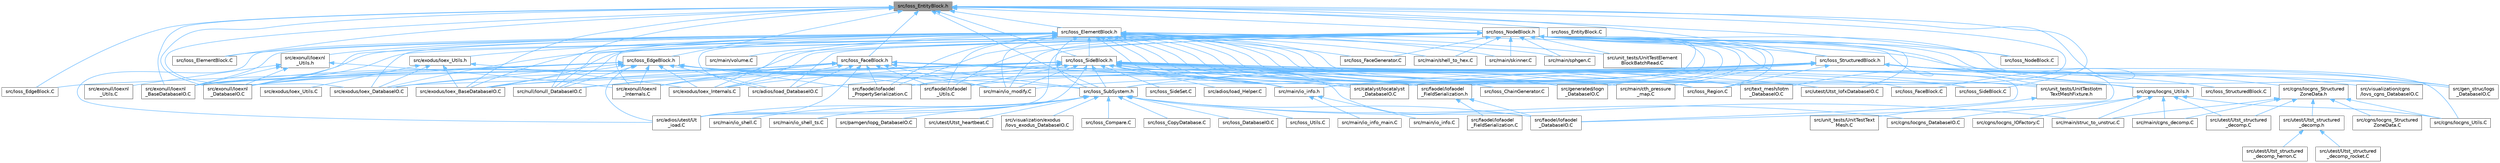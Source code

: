 digraph "src/Ioss_EntityBlock.h"
{
 // INTERACTIVE_SVG=YES
 // LATEX_PDF_SIZE
  bgcolor="transparent";
  edge [fontname=Helvetica,fontsize=10,labelfontname=Helvetica,labelfontsize=10];
  node [fontname=Helvetica,fontsize=10,shape=box,height=0.2,width=0.4];
  Node1 [id="Node000001",label="src/Ioss_EntityBlock.h",height=0.2,width=0.4,color="gray40", fillcolor="grey60", style="filled", fontcolor="black",tooltip=" "];
  Node1 -> Node2 [id="edge1_Node000001_Node000002",dir="back",color="steelblue1",style="solid",tooltip=" "];
  Node2 [id="Node000002",label="src/Ioss_EdgeBlock.C",height=0.2,width=0.4,color="grey40", fillcolor="white", style="filled",URL="$Ioss__EdgeBlock_8C.html",tooltip=" "];
  Node1 -> Node3 [id="edge2_Node000001_Node000003",dir="back",color="steelblue1",style="solid",tooltip=" "];
  Node3 [id="Node000003",label="src/Ioss_EdgeBlock.h",height=0.2,width=0.4,color="grey40", fillcolor="white", style="filled",URL="$Ioss__EdgeBlock_8h.html",tooltip=" "];
  Node3 -> Node2 [id="edge3_Node000003_Node000002",dir="back",color="steelblue1",style="solid",tooltip=" "];
  Node3 -> Node4 [id="edge4_Node000003_Node000004",dir="back",color="steelblue1",style="solid",tooltip=" "];
  Node4 [id="Node000004",label="src/Ioss_Region.C",height=0.2,width=0.4,color="grey40", fillcolor="white", style="filled",URL="$Ioss__Region_8C.html",tooltip=" "];
  Node3 -> Node5 [id="edge5_Node000003_Node000005",dir="back",color="steelblue1",style="solid",tooltip=" "];
  Node5 [id="Node000005",label="src/Ioss_SubSystem.h",height=0.2,width=0.4,color="grey40", fillcolor="white", style="filled",URL="$Ioss__SubSystem_8h.html",tooltip=" "];
  Node5 -> Node6 [id="edge6_Node000005_Node000006",dir="back",color="steelblue1",style="solid",tooltip=" "];
  Node6 [id="Node000006",label="src/Ioss_Compare.C",height=0.2,width=0.4,color="grey40", fillcolor="white", style="filled",URL="$Ioss__Compare_8C.html",tooltip=" "];
  Node5 -> Node7 [id="edge7_Node000005_Node000007",dir="back",color="steelblue1",style="solid",tooltip=" "];
  Node7 [id="Node000007",label="src/Ioss_CopyDatabase.C",height=0.2,width=0.4,color="grey40", fillcolor="white", style="filled",URL="$Ioss__CopyDatabase_8C.html",tooltip=" "];
  Node5 -> Node8 [id="edge8_Node000005_Node000008",dir="back",color="steelblue1",style="solid",tooltip=" "];
  Node8 [id="Node000008",label="src/Ioss_DatabaseIO.C",height=0.2,width=0.4,color="grey40", fillcolor="white", style="filled",URL="$Ioss__DatabaseIO_8C.html",tooltip=" "];
  Node5 -> Node9 [id="edge9_Node000005_Node000009",dir="back",color="steelblue1",style="solid",tooltip=" "];
  Node9 [id="Node000009",label="src/Ioss_Utils.C",height=0.2,width=0.4,color="grey40", fillcolor="white", style="filled",URL="$Ioss__Utils_8C.html",tooltip=" "];
  Node5 -> Node10 [id="edge10_Node000005_Node000010",dir="back",color="steelblue1",style="solid",tooltip=" "];
  Node10 [id="Node000010",label="src/adios/utest/Ut\l_ioad.C",height=0.2,width=0.4,color="grey40", fillcolor="white", style="filled",URL="$Ut__ioad_8C.html",tooltip=" "];
  Node5 -> Node11 [id="edge11_Node000005_Node000011",dir="back",color="steelblue1",style="solid",tooltip=" "];
  Node11 [id="Node000011",label="src/cgns/Iocgns_DatabaseIO.C",height=0.2,width=0.4,color="grey40", fillcolor="white", style="filled",URL="$Iocgns__DatabaseIO_8C.html",tooltip=" "];
  Node5 -> Node12 [id="edge12_Node000005_Node000012",dir="back",color="steelblue1",style="solid",tooltip=" "];
  Node12 [id="Node000012",label="src/faodel/Iofaodel\l_DatabaseIO.C",height=0.2,width=0.4,color="grey40", fillcolor="white", style="filled",URL="$Iofaodel__DatabaseIO_8C.html",tooltip=" "];
  Node5 -> Node13 [id="edge13_Node000005_Node000013",dir="back",color="steelblue1",style="solid",tooltip=" "];
  Node13 [id="Node000013",label="src/main/io_shell.C",height=0.2,width=0.4,color="grey40", fillcolor="white", style="filled",URL="$io__shell_8C.html",tooltip=" "];
  Node5 -> Node14 [id="edge14_Node000005_Node000014",dir="back",color="steelblue1",style="solid",tooltip=" "];
  Node14 [id="Node000014",label="src/main/io_shell_ts.C",height=0.2,width=0.4,color="grey40", fillcolor="white", style="filled",URL="$io__shell__ts_8C.html",tooltip=" "];
  Node5 -> Node15 [id="edge15_Node000005_Node000015",dir="back",color="steelblue1",style="solid",tooltip=" "];
  Node15 [id="Node000015",label="src/main/struc_to_unstruc.C",height=0.2,width=0.4,color="grey40", fillcolor="white", style="filled",URL="$struc__to__unstruc_8C.html",tooltip=" "];
  Node5 -> Node16 [id="edge16_Node000005_Node000016",dir="back",color="steelblue1",style="solid",tooltip=" "];
  Node16 [id="Node000016",label="src/pamgen/Iopg_DatabaseIO.C",height=0.2,width=0.4,color="grey40", fillcolor="white", style="filled",URL="$Iopg__DatabaseIO_8C.html",tooltip=" "];
  Node5 -> Node17 [id="edge17_Node000005_Node000017",dir="back",color="steelblue1",style="solid",tooltip=" "];
  Node17 [id="Node000017",label="src/utest/Utst_heartbeat.C",height=0.2,width=0.4,color="grey40", fillcolor="white", style="filled",URL="$Utst__heartbeat_8C.html",tooltip=" "];
  Node5 -> Node18 [id="edge18_Node000005_Node000018",dir="back",color="steelblue1",style="solid",tooltip=" "];
  Node18 [id="Node000018",label="src/visualization/exodus\l/Iovs_exodus_DatabaseIO.C",height=0.2,width=0.4,color="grey40", fillcolor="white", style="filled",URL="$Iovs__exodus__DatabaseIO_8C.html",tooltip=" "];
  Node3 -> Node19 [id="edge19_Node000003_Node000019",dir="back",color="steelblue1",style="solid",tooltip=" "];
  Node19 [id="Node000019",label="src/adios/Ioad_DatabaseIO.C",height=0.2,width=0.4,color="grey40", fillcolor="white", style="filled",URL="$Ioad__DatabaseIO_8C.html",tooltip=" "];
  Node3 -> Node10 [id="edge20_Node000003_Node000010",dir="back",color="steelblue1",style="solid",tooltip=" "];
  Node3 -> Node20 [id="edge21_Node000003_Node000020",dir="back",color="steelblue1",style="solid",tooltip=" "];
  Node20 [id="Node000020",label="src/catalyst/Iocatalyst\l_DatabaseIO.C",height=0.2,width=0.4,color="grey40", fillcolor="white", style="filled",URL="$Iocatalyst__DatabaseIO_8C.html",tooltip=" "];
  Node3 -> Node21 [id="edge22_Node000003_Node000021",dir="back",color="steelblue1",style="solid",tooltip=" "];
  Node21 [id="Node000021",label="src/exodus/Ioex_BaseDatabaseIO.C",height=0.2,width=0.4,color="grey40", fillcolor="white", style="filled",URL="$Ioex__BaseDatabaseIO_8C.html",tooltip=" "];
  Node3 -> Node22 [id="edge23_Node000003_Node000022",dir="back",color="steelblue1",style="solid",tooltip=" "];
  Node22 [id="Node000022",label="src/exodus/Ioex_DatabaseIO.C",height=0.2,width=0.4,color="grey40", fillcolor="white", style="filled",URL="$Ioex__DatabaseIO_8C.html",tooltip=" "];
  Node3 -> Node23 [id="edge24_Node000003_Node000023",dir="back",color="steelblue1",style="solid",tooltip=" "];
  Node23 [id="Node000023",label="src/exodus/Ioex_Internals.C",height=0.2,width=0.4,color="grey40", fillcolor="white", style="filled",URL="$Ioex__Internals_8C.html",tooltip=" "];
  Node3 -> Node24 [id="edge25_Node000003_Node000024",dir="back",color="steelblue1",style="solid",tooltip=" "];
  Node24 [id="Node000024",label="src/exonull/Ioexnl\l_BaseDatabaseIO.C",height=0.2,width=0.4,color="grey40", fillcolor="white", style="filled",URL="$Ioexnl__BaseDatabaseIO_8C.html",tooltip=" "];
  Node3 -> Node25 [id="edge26_Node000003_Node000025",dir="back",color="steelblue1",style="solid",tooltip=" "];
  Node25 [id="Node000025",label="src/exonull/Ioexnl\l_DatabaseIO.C",height=0.2,width=0.4,color="grey40", fillcolor="white", style="filled",URL="$Ioexnl__DatabaseIO_8C.html",tooltip=" "];
  Node3 -> Node26 [id="edge27_Node000003_Node000026",dir="back",color="steelblue1",style="solid",tooltip=" "];
  Node26 [id="Node000026",label="src/exonull/Ioexnl\l_Internals.C",height=0.2,width=0.4,color="grey40", fillcolor="white", style="filled",URL="$Ioexnl__Internals_8C.html",tooltip=" "];
  Node3 -> Node27 [id="edge28_Node000003_Node000027",dir="back",color="steelblue1",style="solid",tooltip=" "];
  Node27 [id="Node000027",label="src/faodel/Iofaodel\l_FieldSerialization.h",height=0.2,width=0.4,color="grey40", fillcolor="white", style="filled",URL="$Iofaodel__FieldSerialization_8h.html",tooltip=" "];
  Node27 -> Node12 [id="edge29_Node000027_Node000012",dir="back",color="steelblue1",style="solid",tooltip=" "];
  Node27 -> Node28 [id="edge30_Node000027_Node000028",dir="back",color="steelblue1",style="solid",tooltip=" "];
  Node28 [id="Node000028",label="src/faodel/Iofaodel\l_FieldSerialization.C",height=0.2,width=0.4,color="grey40", fillcolor="white", style="filled",URL="$Iofaodel__FieldSerialization_8C.html",tooltip=" "];
  Node3 -> Node29 [id="edge31_Node000003_Node000029",dir="back",color="steelblue1",style="solid",tooltip=" "];
  Node29 [id="Node000029",label="src/faodel/Iofaodel\l_PropertySerialization.C",height=0.2,width=0.4,color="grey40", fillcolor="white", style="filled",URL="$Iofaodel__PropertySerialization_8C.html",tooltip=" "];
  Node3 -> Node30 [id="edge32_Node000003_Node000030",dir="back",color="steelblue1",style="solid",tooltip=" "];
  Node30 [id="Node000030",label="src/faodel/Iofaodel\l_Utils.C",height=0.2,width=0.4,color="grey40", fillcolor="white", style="filled",URL="$Iofaodel__Utils_8C.html",tooltip=" "];
  Node3 -> Node31 [id="edge33_Node000003_Node000031",dir="back",color="steelblue1",style="solid",tooltip=" "];
  Node31 [id="Node000031",label="src/main/io_info.h",height=0.2,width=0.4,color="grey40", fillcolor="white", style="filled",URL="$io__info_8h.html",tooltip=" "];
  Node31 -> Node32 [id="edge34_Node000031_Node000032",dir="back",color="steelblue1",style="solid",tooltip=" "];
  Node32 [id="Node000032",label="src/main/io_info.C",height=0.2,width=0.4,color="grey40", fillcolor="white", style="filled",URL="$io__info_8C.html",tooltip=" "];
  Node31 -> Node33 [id="edge35_Node000031_Node000033",dir="back",color="steelblue1",style="solid",tooltip=" "];
  Node33 [id="Node000033",label="src/main/io_info_main.C",height=0.2,width=0.4,color="grey40", fillcolor="white", style="filled",URL="$io__info__main_8C.html",tooltip=" "];
  Node3 -> Node34 [id="edge36_Node000003_Node000034",dir="back",color="steelblue1",style="solid",tooltip=" "];
  Node34 [id="Node000034",label="src/main/io_modify.C",height=0.2,width=0.4,color="grey40", fillcolor="white", style="filled",URL="$io__modify_8C.html",tooltip=" "];
  Node3 -> Node35 [id="edge37_Node000003_Node000035",dir="back",color="steelblue1",style="solid",tooltip=" "];
  Node35 [id="Node000035",label="src/null/Ionull_DatabaseIO.C",height=0.2,width=0.4,color="grey40", fillcolor="white", style="filled",URL="$Ionull__DatabaseIO_8C.html",tooltip=" "];
  Node1 -> Node36 [id="edge38_Node000001_Node000036",dir="back",color="steelblue1",style="solid",tooltip=" "];
  Node36 [id="Node000036",label="src/Ioss_ElementBlock.C",height=0.2,width=0.4,color="grey40", fillcolor="white", style="filled",URL="$Ioss__ElementBlock_8C.html",tooltip=" "];
  Node1 -> Node37 [id="edge39_Node000001_Node000037",dir="back",color="steelblue1",style="solid",tooltip=" "];
  Node37 [id="Node000037",label="src/Ioss_ElementBlock.h",height=0.2,width=0.4,color="grey40", fillcolor="white", style="filled",URL="$Ioss__ElementBlock_8h.html",tooltip=" "];
  Node37 -> Node38 [id="edge40_Node000037_Node000038",dir="back",color="steelblue1",style="solid",tooltip=" "];
  Node38 [id="Node000038",label="src/Ioss_ChainGenerator.C",height=0.2,width=0.4,color="grey40", fillcolor="white", style="filled",URL="$Ioss__ChainGenerator_8C.html",tooltip=" "];
  Node37 -> Node36 [id="edge41_Node000037_Node000036",dir="back",color="steelblue1",style="solid",tooltip=" "];
  Node37 -> Node39 [id="edge42_Node000037_Node000039",dir="back",color="steelblue1",style="solid",tooltip=" "];
  Node39 [id="Node000039",label="src/Ioss_FaceGenerator.C",height=0.2,width=0.4,color="grey40", fillcolor="white", style="filled",URL="$Ioss__FaceGenerator_8C.html",tooltip=" "];
  Node37 -> Node4 [id="edge43_Node000037_Node000004",dir="back",color="steelblue1",style="solid",tooltip=" "];
  Node37 -> Node40 [id="edge44_Node000037_Node000040",dir="back",color="steelblue1",style="solid",tooltip=" "];
  Node40 [id="Node000040",label="src/Ioss_SideBlock.C",height=0.2,width=0.4,color="grey40", fillcolor="white", style="filled",URL="$Ioss__SideBlock_8C.html",tooltip=" "];
  Node37 -> Node41 [id="edge45_Node000037_Node000041",dir="back",color="steelblue1",style="solid",tooltip=" "];
  Node41 [id="Node000041",label="src/Ioss_SideBlock.h",height=0.2,width=0.4,color="grey40", fillcolor="white", style="filled",URL="$Ioss__SideBlock_8h.html",tooltip=" "];
  Node41 -> Node38 [id="edge46_Node000041_Node000038",dir="back",color="steelblue1",style="solid",tooltip=" "];
  Node41 -> Node4 [id="edge47_Node000041_Node000004",dir="back",color="steelblue1",style="solid",tooltip=" "];
  Node41 -> Node40 [id="edge48_Node000041_Node000040",dir="back",color="steelblue1",style="solid",tooltip=" "];
  Node41 -> Node42 [id="edge49_Node000041_Node000042",dir="back",color="steelblue1",style="solid",tooltip=" "];
  Node42 [id="Node000042",label="src/Ioss_SideSet.C",height=0.2,width=0.4,color="grey40", fillcolor="white", style="filled",URL="$Ioss__SideSet_8C.html",tooltip=" "];
  Node41 -> Node5 [id="edge50_Node000041_Node000005",dir="back",color="steelblue1",style="solid",tooltip=" "];
  Node41 -> Node19 [id="edge51_Node000041_Node000019",dir="back",color="steelblue1",style="solid",tooltip=" "];
  Node41 -> Node43 [id="edge52_Node000041_Node000043",dir="back",color="steelblue1",style="solid",tooltip=" "];
  Node43 [id="Node000043",label="src/adios/Ioad_Helper.C",height=0.2,width=0.4,color="grey40", fillcolor="white", style="filled",URL="$Ioad__Helper_8C.html",tooltip=" "];
  Node41 -> Node10 [id="edge53_Node000041_Node000010",dir="back",color="steelblue1",style="solid",tooltip=" "];
  Node41 -> Node20 [id="edge54_Node000041_Node000020",dir="back",color="steelblue1",style="solid",tooltip=" "];
  Node41 -> Node44 [id="edge55_Node000041_Node000044",dir="back",color="steelblue1",style="solid",tooltip=" "];
  Node44 [id="Node000044",label="src/cgns/Iocgns_Utils.h",height=0.2,width=0.4,color="grey40", fillcolor="white", style="filled",URL="$Iocgns__Utils_8h.html",tooltip=" "];
  Node44 -> Node11 [id="edge56_Node000044_Node000011",dir="back",color="steelblue1",style="solid",tooltip=" "];
  Node44 -> Node45 [id="edge57_Node000044_Node000045",dir="back",color="steelblue1",style="solid",tooltip=" "];
  Node45 [id="Node000045",label="src/cgns/Iocgns_IOFactory.C",height=0.2,width=0.4,color="grey40", fillcolor="white", style="filled",URL="$Iocgns__IOFactory_8C.html",tooltip=" "];
  Node44 -> Node46 [id="edge58_Node000044_Node000046",dir="back",color="steelblue1",style="solid",tooltip=" "];
  Node46 [id="Node000046",label="src/cgns/Iocgns_Utils.C",height=0.2,width=0.4,color="grey40", fillcolor="white", style="filled",URL="$Iocgns__Utils_8C.html",tooltip=" "];
  Node44 -> Node47 [id="edge59_Node000044_Node000047",dir="back",color="steelblue1",style="solid",tooltip=" "];
  Node47 [id="Node000047",label="src/main/cgns_decomp.C",height=0.2,width=0.4,color="grey40", fillcolor="white", style="filled",URL="$cgns__decomp_8C.html",tooltip=" "];
  Node44 -> Node15 [id="edge60_Node000044_Node000015",dir="back",color="steelblue1",style="solid",tooltip=" "];
  Node44 -> Node48 [id="edge61_Node000044_Node000048",dir="back",color="steelblue1",style="solid",tooltip=" "];
  Node48 [id="Node000048",label="src/utest/Utst_structured\l_decomp.C",height=0.2,width=0.4,color="grey40", fillcolor="white", style="filled",URL="$Utst__structured__decomp_8C.html",tooltip=" "];
  Node41 -> Node21 [id="edge62_Node000041_Node000021",dir="back",color="steelblue1",style="solid",tooltip=" "];
  Node41 -> Node22 [id="edge63_Node000041_Node000022",dir="back",color="steelblue1",style="solid",tooltip=" "];
  Node41 -> Node23 [id="edge64_Node000041_Node000023",dir="back",color="steelblue1",style="solid",tooltip=" "];
  Node41 -> Node24 [id="edge65_Node000041_Node000024",dir="back",color="steelblue1",style="solid",tooltip=" "];
  Node41 -> Node25 [id="edge66_Node000041_Node000025",dir="back",color="steelblue1",style="solid",tooltip=" "];
  Node41 -> Node26 [id="edge67_Node000041_Node000026",dir="back",color="steelblue1",style="solid",tooltip=" "];
  Node41 -> Node12 [id="edge68_Node000041_Node000012",dir="back",color="steelblue1",style="solid",tooltip=" "];
  Node41 -> Node27 [id="edge69_Node000041_Node000027",dir="back",color="steelblue1",style="solid",tooltip=" "];
  Node41 -> Node29 [id="edge70_Node000041_Node000029",dir="back",color="steelblue1",style="solid",tooltip=" "];
  Node41 -> Node30 [id="edge71_Node000041_Node000030",dir="back",color="steelblue1",style="solid",tooltip=" "];
  Node41 -> Node49 [id="edge72_Node000041_Node000049",dir="back",color="steelblue1",style="solid",tooltip=" "];
  Node49 [id="Node000049",label="src/gen_struc/Iogs\l_DatabaseIO.C",height=0.2,width=0.4,color="grey40", fillcolor="white", style="filled",URL="$Iogs__DatabaseIO_8C.html",tooltip=" "];
  Node41 -> Node50 [id="edge73_Node000041_Node000050",dir="back",color="steelblue1",style="solid",tooltip=" "];
  Node50 [id="Node000050",label="src/generated/Iogn\l_DatabaseIO.C",height=0.2,width=0.4,color="grey40", fillcolor="white", style="filled",URL="$Iogn__DatabaseIO_8C.html",tooltip=" "];
  Node41 -> Node51 [id="edge74_Node000041_Node000051",dir="back",color="steelblue1",style="solid",tooltip=" "];
  Node51 [id="Node000051",label="src/main/cth_pressure\l_map.C",height=0.2,width=0.4,color="grey40", fillcolor="white", style="filled",URL="$cth__pressure__map_8C.html",tooltip=" "];
  Node41 -> Node31 [id="edge75_Node000041_Node000031",dir="back",color="steelblue1",style="solid",tooltip=" "];
  Node41 -> Node34 [id="edge76_Node000041_Node000034",dir="back",color="steelblue1",style="solid",tooltip=" "];
  Node41 -> Node35 [id="edge77_Node000041_Node000035",dir="back",color="steelblue1",style="solid",tooltip=" "];
  Node41 -> Node52 [id="edge78_Node000041_Node000052",dir="back",color="steelblue1",style="solid",tooltip=" "];
  Node52 [id="Node000052",label="src/text_mesh/Iotm\l_DatabaseIO.C",height=0.2,width=0.4,color="grey40", fillcolor="white", style="filled",URL="$Iotm__DatabaseIO_8C.html",tooltip=" "];
  Node41 -> Node53 [id="edge79_Node000041_Node000053",dir="back",color="steelblue1",style="solid",tooltip=" "];
  Node53 [id="Node000053",label="src/unit_tests/UnitTestIotm\lTextMeshFixture.h",height=0.2,width=0.4,color="grey40", fillcolor="white", style="filled",URL="$UnitTestIotmTextMeshFixture_8h.html",tooltip=" "];
  Node53 -> Node54 [id="edge80_Node000053_Node000054",dir="back",color="steelblue1",style="solid",tooltip=" "];
  Node54 [id="Node000054",label="src/unit_tests/UnitTestText\lMesh.C",height=0.2,width=0.4,color="grey40", fillcolor="white", style="filled",URL="$UnitTestTextMesh_8C.html",tooltip=" "];
  Node41 -> Node55 [id="edge81_Node000041_Node000055",dir="back",color="steelblue1",style="solid",tooltip=" "];
  Node55 [id="Node000055",label="src/utest/Utst_IofxDatabaseIO.C",height=0.2,width=0.4,color="grey40", fillcolor="white", style="filled",URL="$Utst__IofxDatabaseIO_8C.html",tooltip=" "];
  Node37 -> Node5 [id="edge82_Node000037_Node000005",dir="back",color="steelblue1",style="solid",tooltip=" "];
  Node37 -> Node19 [id="edge83_Node000037_Node000019",dir="back",color="steelblue1",style="solid",tooltip=" "];
  Node37 -> Node10 [id="edge84_Node000037_Node000010",dir="back",color="steelblue1",style="solid",tooltip=" "];
  Node37 -> Node20 [id="edge85_Node000037_Node000020",dir="back",color="steelblue1",style="solid",tooltip=" "];
  Node37 -> Node21 [id="edge86_Node000037_Node000021",dir="back",color="steelblue1",style="solid",tooltip=" "];
  Node37 -> Node22 [id="edge87_Node000037_Node000022",dir="back",color="steelblue1",style="solid",tooltip=" "];
  Node37 -> Node23 [id="edge88_Node000037_Node000023",dir="back",color="steelblue1",style="solid",tooltip=" "];
  Node37 -> Node56 [id="edge89_Node000037_Node000056",dir="back",color="steelblue1",style="solid",tooltip=" "];
  Node56 [id="Node000056",label="src/exodus/Ioex_Utils.h",height=0.2,width=0.4,color="grey40", fillcolor="white", style="filled",URL="$Ioex__Utils_8h.html",tooltip=" "];
  Node56 -> Node21 [id="edge90_Node000056_Node000021",dir="back",color="steelblue1",style="solid",tooltip=" "];
  Node56 -> Node22 [id="edge91_Node000056_Node000022",dir="back",color="steelblue1",style="solid",tooltip=" "];
  Node56 -> Node23 [id="edge92_Node000056_Node000023",dir="back",color="steelblue1",style="solid",tooltip=" "];
  Node56 -> Node57 [id="edge93_Node000056_Node000057",dir="back",color="steelblue1",style="solid",tooltip=" "];
  Node57 [id="Node000057",label="src/exodus/Ioex_Utils.C",height=0.2,width=0.4,color="grey40", fillcolor="white", style="filled",URL="$Ioex__Utils_8C.html",tooltip=" "];
  Node37 -> Node24 [id="edge94_Node000037_Node000024",dir="back",color="steelblue1",style="solid",tooltip=" "];
  Node37 -> Node25 [id="edge95_Node000037_Node000025",dir="back",color="steelblue1",style="solid",tooltip=" "];
  Node37 -> Node26 [id="edge96_Node000037_Node000026",dir="back",color="steelblue1",style="solid",tooltip=" "];
  Node37 -> Node58 [id="edge97_Node000037_Node000058",dir="back",color="steelblue1",style="solid",tooltip=" "];
  Node58 [id="Node000058",label="src/exonull/Ioexnl\l_Utils.h",height=0.2,width=0.4,color="grey40", fillcolor="white", style="filled",URL="$Ioexnl__Utils_8h.html",tooltip=" "];
  Node58 -> Node24 [id="edge98_Node000058_Node000024",dir="back",color="steelblue1",style="solid",tooltip=" "];
  Node58 -> Node25 [id="edge99_Node000058_Node000025",dir="back",color="steelblue1",style="solid",tooltip=" "];
  Node58 -> Node26 [id="edge100_Node000058_Node000026",dir="back",color="steelblue1",style="solid",tooltip=" "];
  Node58 -> Node59 [id="edge101_Node000058_Node000059",dir="back",color="steelblue1",style="solid",tooltip=" "];
  Node59 [id="Node000059",label="src/exonull/Ioexnl\l_Utils.C",height=0.2,width=0.4,color="grey40", fillcolor="white", style="filled",URL="$Ioexnl__Utils_8C.html",tooltip=" "];
  Node37 -> Node12 [id="edge102_Node000037_Node000012",dir="back",color="steelblue1",style="solid",tooltip=" "];
  Node37 -> Node27 [id="edge103_Node000037_Node000027",dir="back",color="steelblue1",style="solid",tooltip=" "];
  Node37 -> Node29 [id="edge104_Node000037_Node000029",dir="back",color="steelblue1",style="solid",tooltip=" "];
  Node37 -> Node30 [id="edge105_Node000037_Node000030",dir="back",color="steelblue1",style="solid",tooltip=" "];
  Node37 -> Node49 [id="edge106_Node000037_Node000049",dir="back",color="steelblue1",style="solid",tooltip=" "];
  Node37 -> Node50 [id="edge107_Node000037_Node000050",dir="back",color="steelblue1",style="solid",tooltip=" "];
  Node37 -> Node51 [id="edge108_Node000037_Node000051",dir="back",color="steelblue1",style="solid",tooltip=" "];
  Node37 -> Node31 [id="edge109_Node000037_Node000031",dir="back",color="steelblue1",style="solid",tooltip=" "];
  Node37 -> Node34 [id="edge110_Node000037_Node000034",dir="back",color="steelblue1",style="solid",tooltip=" "];
  Node37 -> Node60 [id="edge111_Node000037_Node000060",dir="back",color="steelblue1",style="solid",tooltip=" "];
  Node60 [id="Node000060",label="src/main/shell_to_hex.C",height=0.2,width=0.4,color="grey40", fillcolor="white", style="filled",URL="$shell__to__hex_8C.html",tooltip=" "];
  Node37 -> Node61 [id="edge112_Node000037_Node000061",dir="back",color="steelblue1",style="solid",tooltip=" "];
  Node61 [id="Node000061",label="src/main/skinner.C",height=0.2,width=0.4,color="grey40", fillcolor="white", style="filled",URL="$skinner_8C.html",tooltip=" "];
  Node37 -> Node62 [id="edge113_Node000037_Node000062",dir="back",color="steelblue1",style="solid",tooltip=" "];
  Node62 [id="Node000062",label="src/main/sphgen.C",height=0.2,width=0.4,color="grey40", fillcolor="white", style="filled",URL="$sphgen_8C.html",tooltip=" "];
  Node37 -> Node63 [id="edge114_Node000037_Node000063",dir="back",color="steelblue1",style="solid",tooltip=" "];
  Node63 [id="Node000063",label="src/main/volume.C",height=0.2,width=0.4,color="grey40", fillcolor="white", style="filled",URL="$volume_8C.html",tooltip=" "];
  Node37 -> Node35 [id="edge115_Node000037_Node000035",dir="back",color="steelblue1",style="solid",tooltip=" "];
  Node37 -> Node52 [id="edge116_Node000037_Node000052",dir="back",color="steelblue1",style="solid",tooltip=" "];
  Node37 -> Node64 [id="edge117_Node000037_Node000064",dir="back",color="steelblue1",style="solid",tooltip=" "];
  Node64 [id="Node000064",label="src/unit_tests/UnitTestElement\lBlockBatchRead.C",height=0.2,width=0.4,color="grey40", fillcolor="white", style="filled",URL="$UnitTestElementBlockBatchRead_8C.html",tooltip=" "];
  Node37 -> Node53 [id="edge118_Node000037_Node000053",dir="back",color="steelblue1",style="solid",tooltip=" "];
  Node37 -> Node55 [id="edge119_Node000037_Node000055",dir="back",color="steelblue1",style="solid",tooltip=" "];
  Node1 -> Node65 [id="edge120_Node000001_Node000065",dir="back",color="steelblue1",style="solid",tooltip=" "];
  Node65 [id="Node000065",label="src/Ioss_EntityBlock.C",height=0.2,width=0.4,color="grey40", fillcolor="white", style="filled",URL="$Ioss__EntityBlock_8C.html",tooltip=" "];
  Node1 -> Node66 [id="edge121_Node000001_Node000066",dir="back",color="steelblue1",style="solid",tooltip=" "];
  Node66 [id="Node000066",label="src/Ioss_FaceBlock.C",height=0.2,width=0.4,color="grey40", fillcolor="white", style="filled",URL="$Ioss__FaceBlock_8C.html",tooltip=" "];
  Node1 -> Node67 [id="edge122_Node000001_Node000067",dir="back",color="steelblue1",style="solid",tooltip=" "];
  Node67 [id="Node000067",label="src/Ioss_FaceBlock.h",height=0.2,width=0.4,color="grey40", fillcolor="white", style="filled",URL="$Ioss__FaceBlock_8h.html",tooltip=" "];
  Node67 -> Node66 [id="edge123_Node000067_Node000066",dir="back",color="steelblue1",style="solid",tooltip=" "];
  Node67 -> Node4 [id="edge124_Node000067_Node000004",dir="back",color="steelblue1",style="solid",tooltip=" "];
  Node67 -> Node5 [id="edge125_Node000067_Node000005",dir="back",color="steelblue1",style="solid",tooltip=" "];
  Node67 -> Node19 [id="edge126_Node000067_Node000019",dir="back",color="steelblue1",style="solid",tooltip=" "];
  Node67 -> Node10 [id="edge127_Node000067_Node000010",dir="back",color="steelblue1",style="solid",tooltip=" "];
  Node67 -> Node20 [id="edge128_Node000067_Node000020",dir="back",color="steelblue1",style="solid",tooltip=" "];
  Node67 -> Node21 [id="edge129_Node000067_Node000021",dir="back",color="steelblue1",style="solid",tooltip=" "];
  Node67 -> Node22 [id="edge130_Node000067_Node000022",dir="back",color="steelblue1",style="solid",tooltip=" "];
  Node67 -> Node23 [id="edge131_Node000067_Node000023",dir="back",color="steelblue1",style="solid",tooltip=" "];
  Node67 -> Node24 [id="edge132_Node000067_Node000024",dir="back",color="steelblue1",style="solid",tooltip=" "];
  Node67 -> Node25 [id="edge133_Node000067_Node000025",dir="back",color="steelblue1",style="solid",tooltip=" "];
  Node67 -> Node26 [id="edge134_Node000067_Node000026",dir="back",color="steelblue1",style="solid",tooltip=" "];
  Node67 -> Node27 [id="edge135_Node000067_Node000027",dir="back",color="steelblue1",style="solid",tooltip=" "];
  Node67 -> Node29 [id="edge136_Node000067_Node000029",dir="back",color="steelblue1",style="solid",tooltip=" "];
  Node67 -> Node30 [id="edge137_Node000067_Node000030",dir="back",color="steelblue1",style="solid",tooltip=" "];
  Node67 -> Node31 [id="edge138_Node000067_Node000031",dir="back",color="steelblue1",style="solid",tooltip=" "];
  Node67 -> Node34 [id="edge139_Node000067_Node000034",dir="back",color="steelblue1",style="solid",tooltip=" "];
  Node67 -> Node35 [id="edge140_Node000067_Node000035",dir="back",color="steelblue1",style="solid",tooltip=" "];
  Node1 -> Node68 [id="edge141_Node000001_Node000068",dir="back",color="steelblue1",style="solid",tooltip=" "];
  Node68 [id="Node000068",label="src/Ioss_NodeBlock.C",height=0.2,width=0.4,color="grey40", fillcolor="white", style="filled",URL="$Ioss__NodeBlock_8C.html",tooltip=" "];
  Node1 -> Node69 [id="edge142_Node000001_Node000069",dir="back",color="steelblue1",style="solid",tooltip=" "];
  Node69 [id="Node000069",label="src/Ioss_NodeBlock.h",height=0.2,width=0.4,color="grey40", fillcolor="white", style="filled",URL="$Ioss__NodeBlock_8h.html",tooltip=" "];
  Node69 -> Node39 [id="edge143_Node000069_Node000039",dir="back",color="steelblue1",style="solid",tooltip=" "];
  Node69 -> Node68 [id="edge144_Node000069_Node000068",dir="back",color="steelblue1",style="solid",tooltip=" "];
  Node69 -> Node4 [id="edge145_Node000069_Node000004",dir="back",color="steelblue1",style="solid",tooltip=" "];
  Node69 -> Node70 [id="edge146_Node000069_Node000070",dir="back",color="steelblue1",style="solid",tooltip=" "];
  Node70 [id="Node000070",label="src/Ioss_StructuredBlock.h",height=0.2,width=0.4,color="grey40", fillcolor="white", style="filled",URL="$Ioss__StructuredBlock_8h.html",tooltip=" "];
  Node70 -> Node4 [id="edge147_Node000070_Node000004",dir="back",color="steelblue1",style="solid",tooltip=" "];
  Node70 -> Node71 [id="edge148_Node000070_Node000071",dir="back",color="steelblue1",style="solid",tooltip=" "];
  Node71 [id="Node000071",label="src/Ioss_StructuredBlock.C",height=0.2,width=0.4,color="grey40", fillcolor="white", style="filled",URL="$Ioss__StructuredBlock_8C.html",tooltip=" "];
  Node70 -> Node5 [id="edge149_Node000070_Node000005",dir="back",color="steelblue1",style="solid",tooltip=" "];
  Node70 -> Node20 [id="edge150_Node000070_Node000020",dir="back",color="steelblue1",style="solid",tooltip=" "];
  Node70 -> Node72 [id="edge151_Node000070_Node000072",dir="back",color="steelblue1",style="solid",tooltip=" "];
  Node72 [id="Node000072",label="src/cgns/Iocgns_Structured\lZoneData.h",height=0.2,width=0.4,color="grey40", fillcolor="white", style="filled",URL="$Iocgns__StructuredZoneData_8h.html",tooltip=" "];
  Node72 -> Node73 [id="edge152_Node000072_Node000073",dir="back",color="steelblue1",style="solid",tooltip=" "];
  Node73 [id="Node000073",label="src/cgns/Iocgns_Structured\lZoneData.C",height=0.2,width=0.4,color="grey40", fillcolor="white", style="filled",URL="$Iocgns__StructuredZoneData_8C.html",tooltip=" "];
  Node72 -> Node46 [id="edge153_Node000072_Node000046",dir="back",color="steelblue1",style="solid",tooltip=" "];
  Node72 -> Node47 [id="edge154_Node000072_Node000047",dir="back",color="steelblue1",style="solid",tooltip=" "];
  Node72 -> Node15 [id="edge155_Node000072_Node000015",dir="back",color="steelblue1",style="solid",tooltip=" "];
  Node72 -> Node48 [id="edge156_Node000072_Node000048",dir="back",color="steelblue1",style="solid",tooltip=" "];
  Node72 -> Node74 [id="edge157_Node000072_Node000074",dir="back",color="steelblue1",style="solid",tooltip=" "];
  Node74 [id="Node000074",label="src/utest/Utst_structured\l_decomp.h",height=0.2,width=0.4,color="grey40", fillcolor="white", style="filled",URL="$Utst__structured__decomp_8h.html",tooltip=" "];
  Node74 -> Node75 [id="edge158_Node000074_Node000075",dir="back",color="steelblue1",style="solid",tooltip=" "];
  Node75 [id="Node000075",label="src/utest/Utst_structured\l_decomp_herron.C",height=0.2,width=0.4,color="grey40", fillcolor="white", style="filled",URL="$Utst__structured__decomp__herron_8C.html",tooltip=" "];
  Node74 -> Node76 [id="edge159_Node000074_Node000076",dir="back",color="steelblue1",style="solid",tooltip=" "];
  Node76 [id="Node000076",label="src/utest/Utst_structured\l_decomp_rocket.C",height=0.2,width=0.4,color="grey40", fillcolor="white", style="filled",URL="$Utst__structured__decomp__rocket_8C.html",tooltip=" "];
  Node70 -> Node46 [id="edge160_Node000070_Node000046",dir="back",color="steelblue1",style="solid",tooltip=" "];
  Node70 -> Node44 [id="edge161_Node000070_Node000044",dir="back",color="steelblue1",style="solid",tooltip=" "];
  Node70 -> Node27 [id="edge162_Node000070_Node000027",dir="back",color="steelblue1",style="solid",tooltip=" "];
  Node70 -> Node29 [id="edge163_Node000070_Node000029",dir="back",color="steelblue1",style="solid",tooltip=" "];
  Node70 -> Node30 [id="edge164_Node000070_Node000030",dir="back",color="steelblue1",style="solid",tooltip=" "];
  Node70 -> Node49 [id="edge165_Node000070_Node000049",dir="back",color="steelblue1",style="solid",tooltip=" "];
  Node70 -> Node31 [id="edge166_Node000070_Node000031",dir="back",color="steelblue1",style="solid",tooltip=" "];
  Node70 -> Node34 [id="edge167_Node000070_Node000034",dir="back",color="steelblue1",style="solid",tooltip=" "];
  Node70 -> Node77 [id="edge168_Node000070_Node000077",dir="back",color="steelblue1",style="solid",tooltip=" "];
  Node77 [id="Node000077",label="src/visualization/cgns\l/Iovs_cgns_DatabaseIO.C",height=0.2,width=0.4,color="grey40", fillcolor="white", style="filled",URL="$Iovs__cgns__DatabaseIO_8C.html",tooltip=" "];
  Node69 -> Node5 [id="edge169_Node000069_Node000005",dir="back",color="steelblue1",style="solid",tooltip=" "];
  Node69 -> Node19 [id="edge170_Node000069_Node000019",dir="back",color="steelblue1",style="solid",tooltip=" "];
  Node69 -> Node10 [id="edge171_Node000069_Node000010",dir="back",color="steelblue1",style="solid",tooltip=" "];
  Node69 -> Node20 [id="edge172_Node000069_Node000020",dir="back",color="steelblue1",style="solid",tooltip=" "];
  Node69 -> Node21 [id="edge173_Node000069_Node000021",dir="back",color="steelblue1",style="solid",tooltip=" "];
  Node69 -> Node22 [id="edge174_Node000069_Node000022",dir="back",color="steelblue1",style="solid",tooltip=" "];
  Node69 -> Node23 [id="edge175_Node000069_Node000023",dir="back",color="steelblue1",style="solid",tooltip=" "];
  Node69 -> Node24 [id="edge176_Node000069_Node000024",dir="back",color="steelblue1",style="solid",tooltip=" "];
  Node69 -> Node25 [id="edge177_Node000069_Node000025",dir="back",color="steelblue1",style="solid",tooltip=" "];
  Node69 -> Node26 [id="edge178_Node000069_Node000026",dir="back",color="steelblue1",style="solid",tooltip=" "];
  Node69 -> Node12 [id="edge179_Node000069_Node000012",dir="back",color="steelblue1",style="solid",tooltip=" "];
  Node69 -> Node27 [id="edge180_Node000069_Node000027",dir="back",color="steelblue1",style="solid",tooltip=" "];
  Node69 -> Node29 [id="edge181_Node000069_Node000029",dir="back",color="steelblue1",style="solid",tooltip=" "];
  Node69 -> Node30 [id="edge182_Node000069_Node000030",dir="back",color="steelblue1",style="solid",tooltip=" "];
  Node69 -> Node49 [id="edge183_Node000069_Node000049",dir="back",color="steelblue1",style="solid",tooltip=" "];
  Node69 -> Node50 [id="edge184_Node000069_Node000050",dir="back",color="steelblue1",style="solid",tooltip=" "];
  Node69 -> Node51 [id="edge185_Node000069_Node000051",dir="back",color="steelblue1",style="solid",tooltip=" "];
  Node69 -> Node31 [id="edge186_Node000069_Node000031",dir="back",color="steelblue1",style="solid",tooltip=" "];
  Node69 -> Node34 [id="edge187_Node000069_Node000034",dir="back",color="steelblue1",style="solid",tooltip=" "];
  Node69 -> Node60 [id="edge188_Node000069_Node000060",dir="back",color="steelblue1",style="solid",tooltip=" "];
  Node69 -> Node61 [id="edge189_Node000069_Node000061",dir="back",color="steelblue1",style="solid",tooltip=" "];
  Node69 -> Node62 [id="edge190_Node000069_Node000062",dir="back",color="steelblue1",style="solid",tooltip=" "];
  Node69 -> Node35 [id="edge191_Node000069_Node000035",dir="back",color="steelblue1",style="solid",tooltip=" "];
  Node69 -> Node52 [id="edge192_Node000069_Node000052",dir="back",color="steelblue1",style="solid",tooltip=" "];
  Node69 -> Node64 [id="edge193_Node000069_Node000064",dir="back",color="steelblue1",style="solid",tooltip=" "];
  Node69 -> Node53 [id="edge194_Node000069_Node000053",dir="back",color="steelblue1",style="solid",tooltip=" "];
  Node69 -> Node55 [id="edge195_Node000069_Node000055",dir="back",color="steelblue1",style="solid",tooltip=" "];
  Node1 -> Node4 [id="edge196_Node000001_Node000004",dir="back",color="steelblue1",style="solid",tooltip=" "];
  Node1 -> Node40 [id="edge197_Node000001_Node000040",dir="back",color="steelblue1",style="solid",tooltip=" "];
  Node1 -> Node41 [id="edge198_Node000001_Node000041",dir="back",color="steelblue1",style="solid",tooltip=" "];
  Node1 -> Node70 [id="edge199_Node000001_Node000070",dir="back",color="steelblue1",style="solid",tooltip=" "];
  Node1 -> Node5 [id="edge200_Node000001_Node000005",dir="back",color="steelblue1",style="solid",tooltip=" "];
  Node1 -> Node21 [id="edge201_Node000001_Node000021",dir="back",color="steelblue1",style="solid",tooltip=" "];
  Node1 -> Node22 [id="edge202_Node000001_Node000022",dir="back",color="steelblue1",style="solid",tooltip=" "];
  Node1 -> Node24 [id="edge203_Node000001_Node000024",dir="back",color="steelblue1",style="solid",tooltip=" "];
  Node1 -> Node25 [id="edge204_Node000001_Node000025",dir="back",color="steelblue1",style="solid",tooltip=" "];
  Node1 -> Node35 [id="edge205_Node000001_Node000035",dir="back",color="steelblue1",style="solid",tooltip=" "];
}
